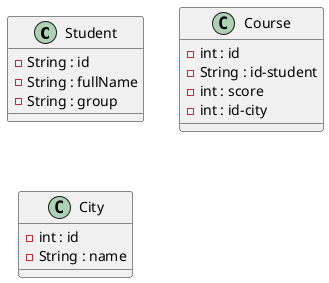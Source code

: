 @startuml
class Student {
    - String : id
    - String : fullName
    - String : group
}

class Course {
    - int : id
    - String : id-student
    - int : score
    - int : id-city
}

class City {
    - int : id
    - String : name
}

@enduml
